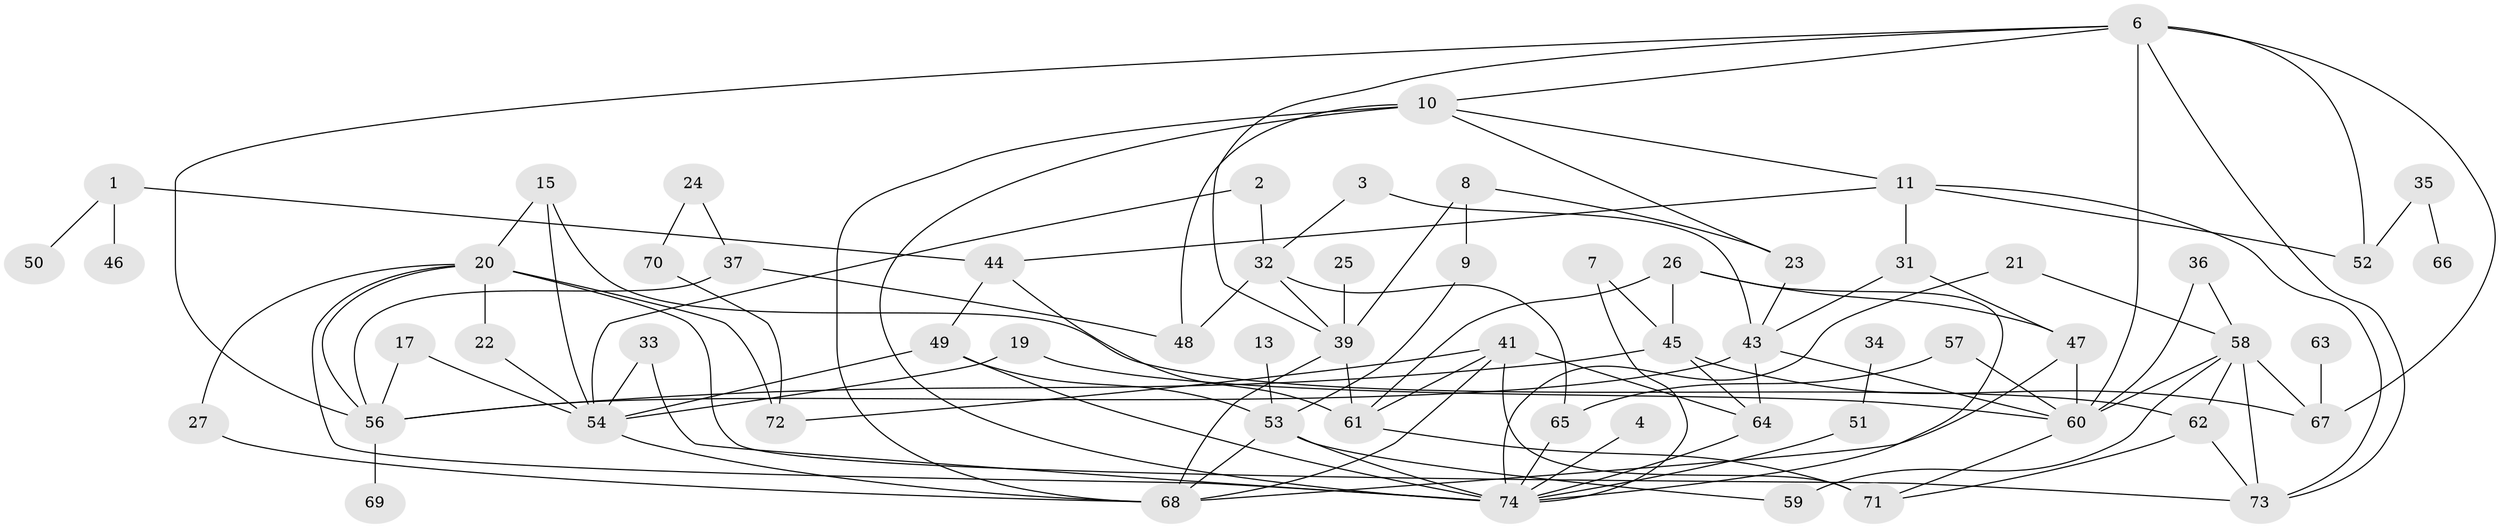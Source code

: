 // original degree distribution, {2: 0.28378378378378377, 3: 0.1891891891891892, 1: 0.20945945945945946, 4: 0.14189189189189189, 5: 0.06756756756756757, 0: 0.060810810810810814, 7: 0.02027027027027027, 6: 0.02702702702702703}
// Generated by graph-tools (version 1.1) at 2025/25/03/09/25 03:25:22]
// undirected, 62 vertices, 111 edges
graph export_dot {
graph [start="1"]
  node [color=gray90,style=filled];
  1;
  2;
  3;
  4;
  6;
  7;
  8;
  9;
  10;
  11;
  13;
  15;
  17;
  19;
  20;
  21;
  22;
  23;
  24;
  25;
  26;
  27;
  31;
  32;
  33;
  34;
  35;
  36;
  37;
  39;
  41;
  43;
  44;
  45;
  46;
  47;
  48;
  49;
  50;
  51;
  52;
  53;
  54;
  56;
  57;
  58;
  59;
  60;
  61;
  62;
  63;
  64;
  65;
  66;
  67;
  68;
  69;
  70;
  71;
  72;
  73;
  74;
  1 -- 44 [weight=1.0];
  1 -- 46 [weight=1.0];
  1 -- 50 [weight=1.0];
  2 -- 32 [weight=1.0];
  2 -- 54 [weight=1.0];
  3 -- 32 [weight=1.0];
  3 -- 43 [weight=1.0];
  4 -- 74 [weight=1.0];
  6 -- 10 [weight=1.0];
  6 -- 39 [weight=1.0];
  6 -- 52 [weight=1.0];
  6 -- 56 [weight=1.0];
  6 -- 60 [weight=1.0];
  6 -- 67 [weight=1.0];
  6 -- 73 [weight=1.0];
  7 -- 45 [weight=1.0];
  7 -- 74 [weight=1.0];
  8 -- 9 [weight=1.0];
  8 -- 23 [weight=1.0];
  8 -- 39 [weight=1.0];
  9 -- 53 [weight=1.0];
  10 -- 11 [weight=1.0];
  10 -- 23 [weight=1.0];
  10 -- 48 [weight=1.0];
  10 -- 68 [weight=1.0];
  10 -- 74 [weight=1.0];
  11 -- 31 [weight=1.0];
  11 -- 44 [weight=1.0];
  11 -- 52 [weight=1.0];
  11 -- 73 [weight=1.0];
  13 -- 53 [weight=1.0];
  15 -- 20 [weight=1.0];
  15 -- 54 [weight=1.0];
  15 -- 62 [weight=1.0];
  17 -- 54 [weight=1.0];
  17 -- 56 [weight=1.0];
  19 -- 54 [weight=1.0];
  19 -- 60 [weight=1.0];
  20 -- 22 [weight=1.0];
  20 -- 27 [weight=1.0];
  20 -- 56 [weight=1.0];
  20 -- 72 [weight=1.0];
  20 -- 73 [weight=1.0];
  20 -- 74 [weight=1.0];
  21 -- 58 [weight=1.0];
  21 -- 74 [weight=1.0];
  22 -- 54 [weight=1.0];
  23 -- 43 [weight=1.0];
  24 -- 37 [weight=1.0];
  24 -- 70 [weight=1.0];
  25 -- 39 [weight=1.0];
  26 -- 45 [weight=1.0];
  26 -- 47 [weight=1.0];
  26 -- 61 [weight=1.0];
  26 -- 74 [weight=1.0];
  27 -- 68 [weight=1.0];
  31 -- 43 [weight=1.0];
  31 -- 47 [weight=1.0];
  32 -- 39 [weight=1.0];
  32 -- 48 [weight=1.0];
  32 -- 65 [weight=1.0];
  33 -- 54 [weight=1.0];
  33 -- 74 [weight=1.0];
  34 -- 51 [weight=1.0];
  35 -- 52 [weight=1.0];
  35 -- 66 [weight=1.0];
  36 -- 58 [weight=1.0];
  36 -- 60 [weight=1.0];
  37 -- 48 [weight=1.0];
  37 -- 56 [weight=1.0];
  39 -- 61 [weight=1.0];
  39 -- 68 [weight=1.0];
  41 -- 61 [weight=1.0];
  41 -- 64 [weight=1.0];
  41 -- 68 [weight=1.0];
  41 -- 71 [weight=1.0];
  41 -- 72 [weight=1.0];
  43 -- 56 [weight=1.0];
  43 -- 60 [weight=1.0];
  43 -- 64 [weight=1.0];
  44 -- 49 [weight=1.0];
  44 -- 61 [weight=2.0];
  45 -- 56 [weight=1.0];
  45 -- 64 [weight=1.0];
  45 -- 67 [weight=1.0];
  47 -- 60 [weight=2.0];
  47 -- 68 [weight=1.0];
  49 -- 53 [weight=1.0];
  49 -- 54 [weight=1.0];
  49 -- 74 [weight=1.0];
  51 -- 74 [weight=1.0];
  53 -- 59 [weight=1.0];
  53 -- 68 [weight=1.0];
  53 -- 74 [weight=1.0];
  54 -- 68 [weight=1.0];
  56 -- 69 [weight=1.0];
  57 -- 60 [weight=1.0];
  57 -- 65 [weight=1.0];
  58 -- 59 [weight=2.0];
  58 -- 60 [weight=1.0];
  58 -- 62 [weight=1.0];
  58 -- 67 [weight=1.0];
  58 -- 73 [weight=1.0];
  60 -- 71 [weight=1.0];
  61 -- 71 [weight=2.0];
  62 -- 71 [weight=1.0];
  62 -- 73 [weight=1.0];
  63 -- 67 [weight=1.0];
  64 -- 74 [weight=1.0];
  65 -- 74 [weight=1.0];
  70 -- 72 [weight=1.0];
}
